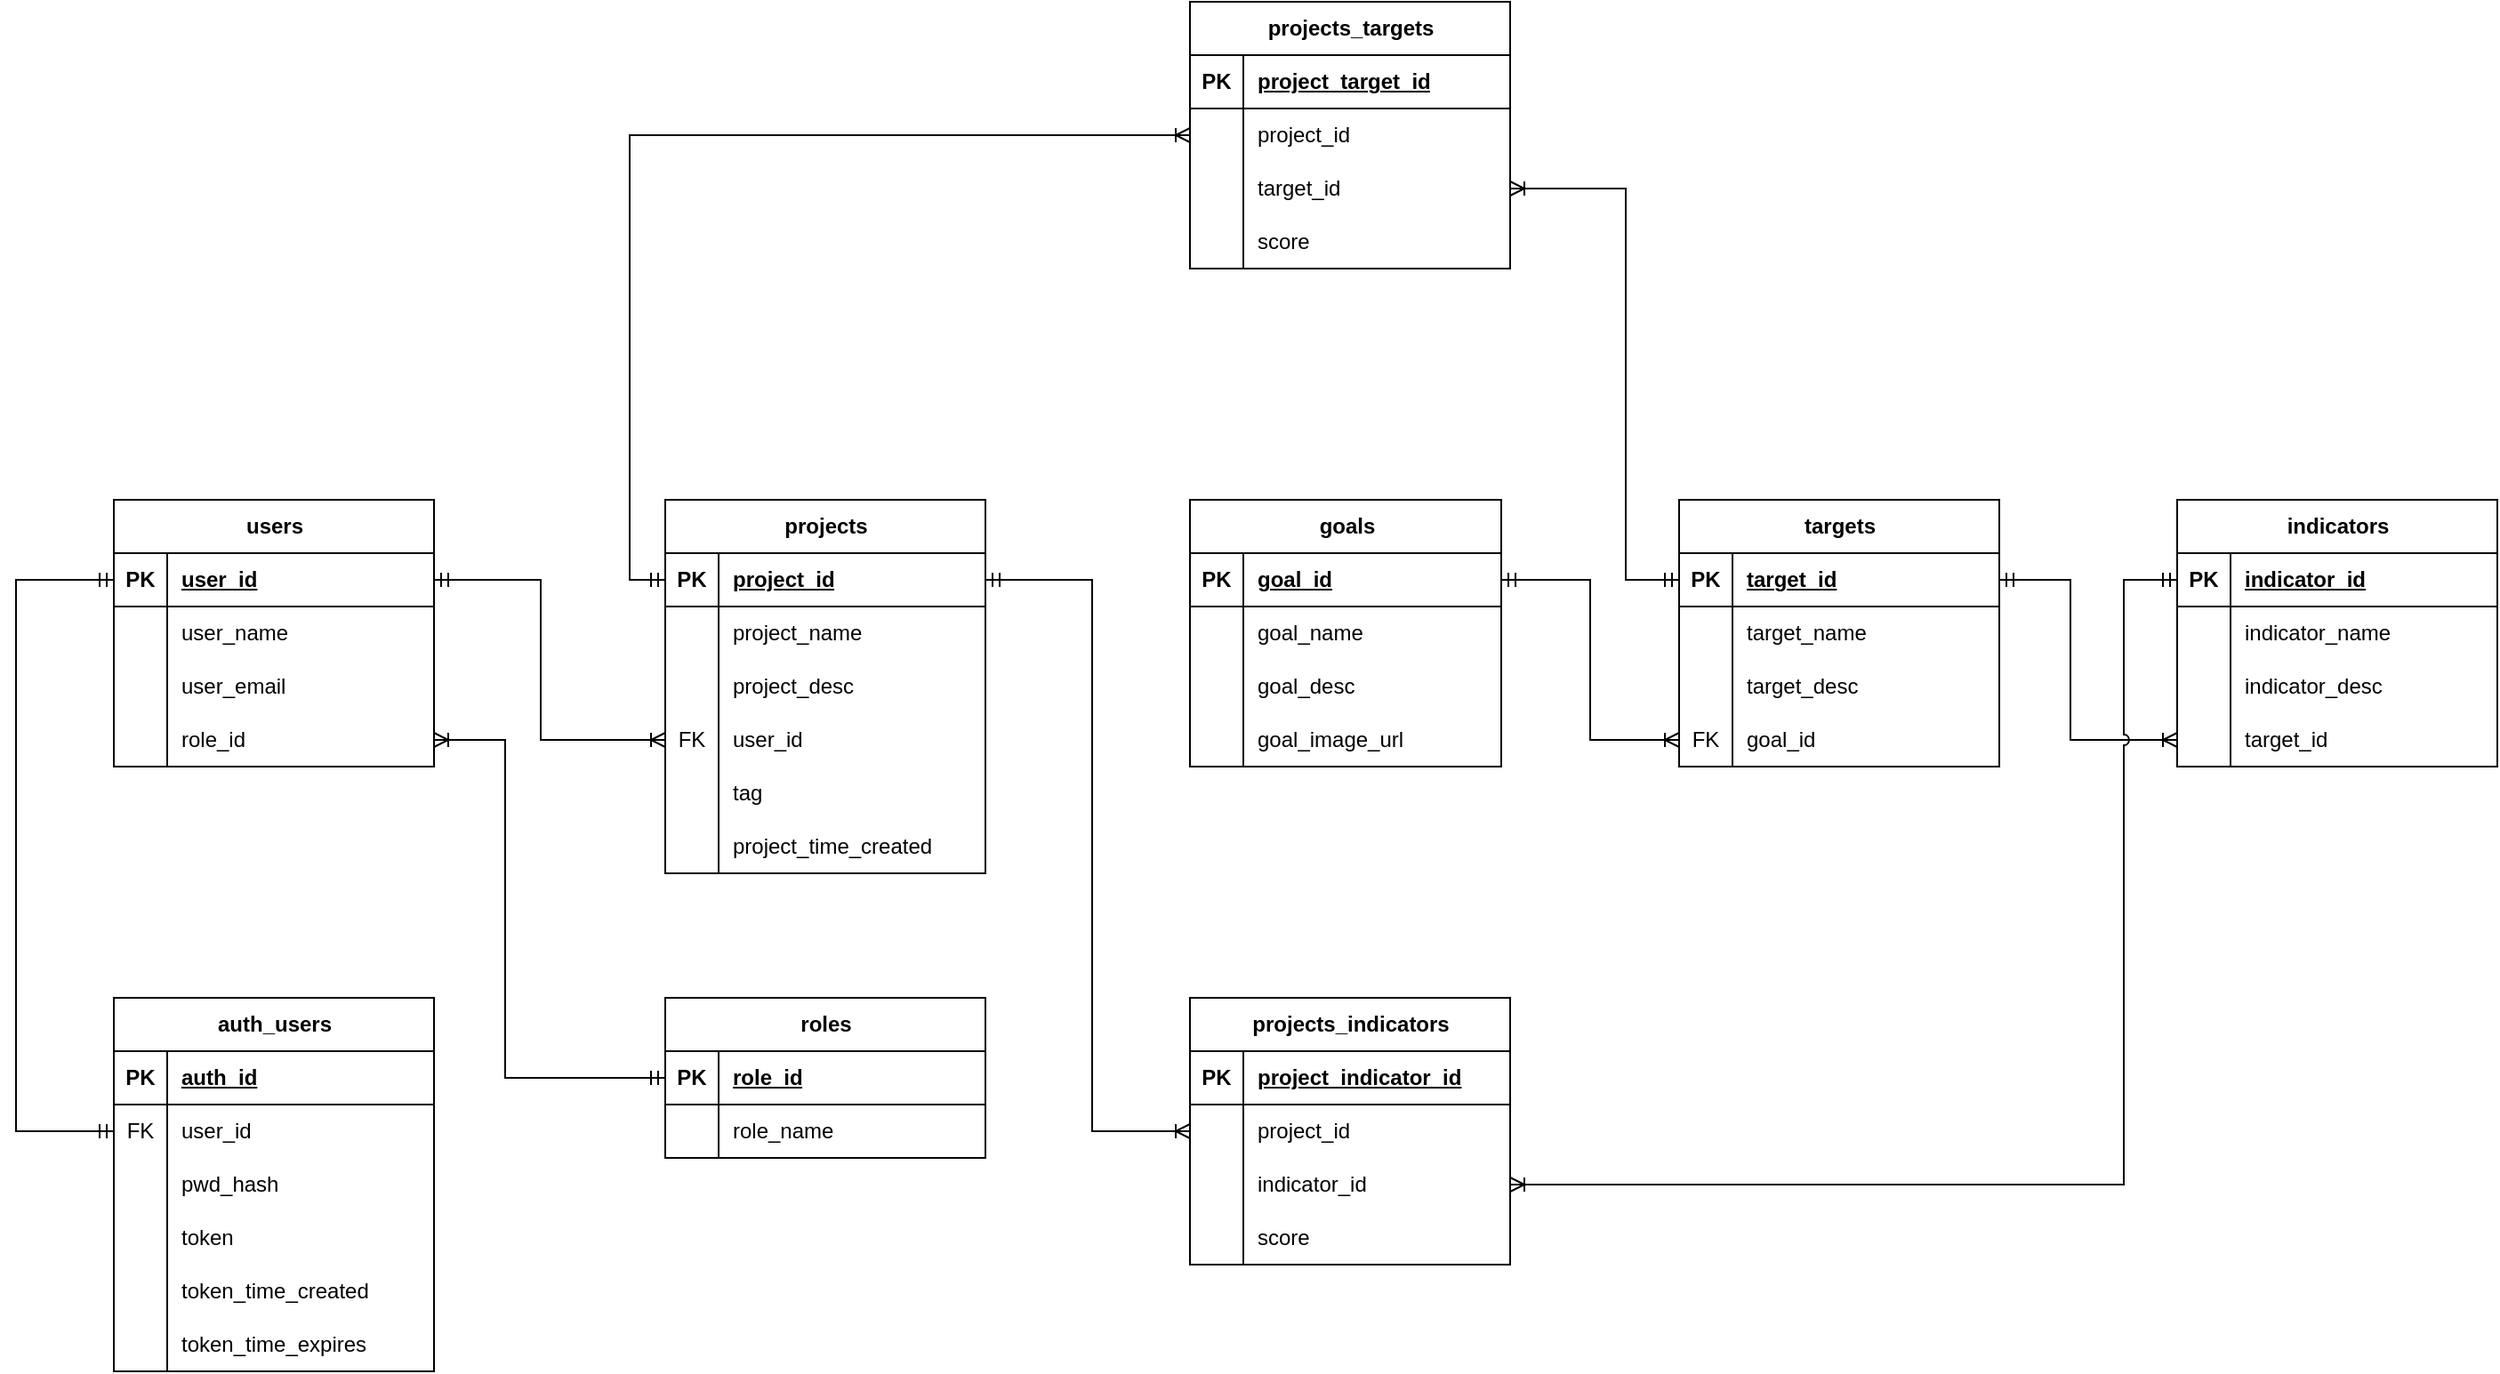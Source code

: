 <mxfile version="24.4.13" type="device">
  <diagram id="R2lEEEUBdFMjLlhIrx00" name="Page-1">
    <mxGraphModel dx="2537" dy="2140" grid="1" gridSize="10" guides="1" tooltips="1" connect="1" arrows="1" fold="1" page="1" pageScale="1" pageWidth="850" pageHeight="1100" math="0" shadow="0" extFonts="Permanent Marker^https://fonts.googleapis.com/css?family=Permanent+Marker">
      <root>
        <mxCell id="0" />
        <mxCell id="1" parent="0" />
        <mxCell id="BMyXPhLCyWPBCNun9Gee-19" value="projects" style="shape=table;startSize=30;container=1;collapsible=1;childLayout=tableLayout;fixedRows=1;rowLines=0;fontStyle=1;align=center;resizeLast=1;html=1;" parent="1" vertex="1">
          <mxGeometry x="40" y="-400" width="180" height="210" as="geometry" />
        </mxCell>
        <mxCell id="BMyXPhLCyWPBCNun9Gee-20" value="" style="shape=tableRow;horizontal=0;startSize=0;swimlaneHead=0;swimlaneBody=0;fillColor=none;collapsible=0;dropTarget=0;points=[[0,0.5],[1,0.5]];portConstraint=eastwest;top=0;left=0;right=0;bottom=1;" parent="BMyXPhLCyWPBCNun9Gee-19" vertex="1">
          <mxGeometry y="30" width="180" height="30" as="geometry" />
        </mxCell>
        <mxCell id="BMyXPhLCyWPBCNun9Gee-21" value="PK" style="shape=partialRectangle;connectable=0;fillColor=none;top=0;left=0;bottom=0;right=0;fontStyle=1;overflow=hidden;whiteSpace=wrap;html=1;" parent="BMyXPhLCyWPBCNun9Gee-20" vertex="1">
          <mxGeometry width="30" height="30" as="geometry">
            <mxRectangle width="30" height="30" as="alternateBounds" />
          </mxGeometry>
        </mxCell>
        <mxCell id="BMyXPhLCyWPBCNun9Gee-22" value="project_id" style="shape=partialRectangle;connectable=0;fillColor=none;top=0;left=0;bottom=0;right=0;align=left;spacingLeft=6;fontStyle=5;overflow=hidden;whiteSpace=wrap;html=1;" parent="BMyXPhLCyWPBCNun9Gee-20" vertex="1">
          <mxGeometry x="30" width="150" height="30" as="geometry">
            <mxRectangle width="150" height="30" as="alternateBounds" />
          </mxGeometry>
        </mxCell>
        <mxCell id="BMyXPhLCyWPBCNun9Gee-23" value="" style="shape=tableRow;horizontal=0;startSize=0;swimlaneHead=0;swimlaneBody=0;fillColor=none;collapsible=0;dropTarget=0;points=[[0,0.5],[1,0.5]];portConstraint=eastwest;top=0;left=0;right=0;bottom=0;" parent="BMyXPhLCyWPBCNun9Gee-19" vertex="1">
          <mxGeometry y="60" width="180" height="30" as="geometry" />
        </mxCell>
        <mxCell id="BMyXPhLCyWPBCNun9Gee-24" value="" style="shape=partialRectangle;connectable=0;fillColor=none;top=0;left=0;bottom=0;right=0;editable=1;overflow=hidden;whiteSpace=wrap;html=1;" parent="BMyXPhLCyWPBCNun9Gee-23" vertex="1">
          <mxGeometry width="30" height="30" as="geometry">
            <mxRectangle width="30" height="30" as="alternateBounds" />
          </mxGeometry>
        </mxCell>
        <mxCell id="BMyXPhLCyWPBCNun9Gee-25" value="project_name" style="shape=partialRectangle;connectable=0;fillColor=none;top=0;left=0;bottom=0;right=0;align=left;spacingLeft=6;overflow=hidden;whiteSpace=wrap;html=1;" parent="BMyXPhLCyWPBCNun9Gee-23" vertex="1">
          <mxGeometry x="30" width="150" height="30" as="geometry">
            <mxRectangle width="150" height="30" as="alternateBounds" />
          </mxGeometry>
        </mxCell>
        <mxCell id="BMyXPhLCyWPBCNun9Gee-26" value="" style="shape=tableRow;horizontal=0;startSize=0;swimlaneHead=0;swimlaneBody=0;fillColor=none;collapsible=0;dropTarget=0;points=[[0,0.5],[1,0.5]];portConstraint=eastwest;top=0;left=0;right=0;bottom=0;" parent="BMyXPhLCyWPBCNun9Gee-19" vertex="1">
          <mxGeometry y="90" width="180" height="30" as="geometry" />
        </mxCell>
        <mxCell id="BMyXPhLCyWPBCNun9Gee-27" value="" style="shape=partialRectangle;connectable=0;fillColor=none;top=0;left=0;bottom=0;right=0;editable=1;overflow=hidden;whiteSpace=wrap;html=1;" parent="BMyXPhLCyWPBCNun9Gee-26" vertex="1">
          <mxGeometry width="30" height="30" as="geometry">
            <mxRectangle width="30" height="30" as="alternateBounds" />
          </mxGeometry>
        </mxCell>
        <mxCell id="BMyXPhLCyWPBCNun9Gee-28" value="project_desc" style="shape=partialRectangle;connectable=0;fillColor=none;top=0;left=0;bottom=0;right=0;align=left;spacingLeft=6;overflow=hidden;whiteSpace=wrap;html=1;" parent="BMyXPhLCyWPBCNun9Gee-26" vertex="1">
          <mxGeometry x="30" width="150" height="30" as="geometry">
            <mxRectangle width="150" height="30" as="alternateBounds" />
          </mxGeometry>
        </mxCell>
        <mxCell id="BMyXPhLCyWPBCNun9Gee-29" value="" style="shape=tableRow;horizontal=0;startSize=0;swimlaneHead=0;swimlaneBody=0;fillColor=none;collapsible=0;dropTarget=0;points=[[0,0.5],[1,0.5]];portConstraint=eastwest;top=0;left=0;right=0;bottom=0;" parent="BMyXPhLCyWPBCNun9Gee-19" vertex="1">
          <mxGeometry y="120" width="180" height="30" as="geometry" />
        </mxCell>
        <mxCell id="BMyXPhLCyWPBCNun9Gee-30" value="FK" style="shape=partialRectangle;connectable=0;fillColor=none;top=0;left=0;bottom=0;right=0;editable=1;overflow=hidden;whiteSpace=wrap;html=1;" parent="BMyXPhLCyWPBCNun9Gee-29" vertex="1">
          <mxGeometry width="30" height="30" as="geometry">
            <mxRectangle width="30" height="30" as="alternateBounds" />
          </mxGeometry>
        </mxCell>
        <mxCell id="BMyXPhLCyWPBCNun9Gee-31" value="user_id" style="shape=partialRectangle;connectable=0;fillColor=none;top=0;left=0;bottom=0;right=0;align=left;spacingLeft=6;overflow=hidden;whiteSpace=wrap;html=1;" parent="BMyXPhLCyWPBCNun9Gee-29" vertex="1">
          <mxGeometry x="30" width="150" height="30" as="geometry">
            <mxRectangle width="150" height="30" as="alternateBounds" />
          </mxGeometry>
        </mxCell>
        <mxCell id="ejIKk-Dfm7V7tOug5w1i-42" value="" style="shape=tableRow;horizontal=0;startSize=0;swimlaneHead=0;swimlaneBody=0;fillColor=none;collapsible=0;dropTarget=0;points=[[0,0.5],[1,0.5]];portConstraint=eastwest;top=0;left=0;right=0;bottom=0;" parent="BMyXPhLCyWPBCNun9Gee-19" vertex="1">
          <mxGeometry y="150" width="180" height="30" as="geometry" />
        </mxCell>
        <mxCell id="ejIKk-Dfm7V7tOug5w1i-43" value="" style="shape=partialRectangle;connectable=0;fillColor=none;top=0;left=0;bottom=0;right=0;editable=1;overflow=hidden;whiteSpace=wrap;html=1;" parent="ejIKk-Dfm7V7tOug5w1i-42" vertex="1">
          <mxGeometry width="30" height="30" as="geometry">
            <mxRectangle width="30" height="30" as="alternateBounds" />
          </mxGeometry>
        </mxCell>
        <mxCell id="ejIKk-Dfm7V7tOug5w1i-44" value="tag" style="shape=partialRectangle;connectable=0;fillColor=none;top=0;left=0;bottom=0;right=0;align=left;spacingLeft=6;overflow=hidden;whiteSpace=wrap;html=1;" parent="ejIKk-Dfm7V7tOug5w1i-42" vertex="1">
          <mxGeometry x="30" width="150" height="30" as="geometry">
            <mxRectangle width="150" height="30" as="alternateBounds" />
          </mxGeometry>
        </mxCell>
        <mxCell id="ejIKk-Dfm7V7tOug5w1i-45" value="" style="shape=tableRow;horizontal=0;startSize=0;swimlaneHead=0;swimlaneBody=0;fillColor=none;collapsible=0;dropTarget=0;points=[[0,0.5],[1,0.5]];portConstraint=eastwest;top=0;left=0;right=0;bottom=0;" parent="BMyXPhLCyWPBCNun9Gee-19" vertex="1">
          <mxGeometry y="180" width="180" height="30" as="geometry" />
        </mxCell>
        <mxCell id="ejIKk-Dfm7V7tOug5w1i-46" value="" style="shape=partialRectangle;connectable=0;fillColor=none;top=0;left=0;bottom=0;right=0;editable=1;overflow=hidden;whiteSpace=wrap;html=1;" parent="ejIKk-Dfm7V7tOug5w1i-45" vertex="1">
          <mxGeometry width="30" height="30" as="geometry">
            <mxRectangle width="30" height="30" as="alternateBounds" />
          </mxGeometry>
        </mxCell>
        <mxCell id="ejIKk-Dfm7V7tOug5w1i-47" value="project_time_created" style="shape=partialRectangle;connectable=0;fillColor=none;top=0;left=0;bottom=0;right=0;align=left;spacingLeft=6;overflow=hidden;whiteSpace=wrap;html=1;" parent="ejIKk-Dfm7V7tOug5w1i-45" vertex="1">
          <mxGeometry x="30" width="150" height="30" as="geometry">
            <mxRectangle width="150" height="30" as="alternateBounds" />
          </mxGeometry>
        </mxCell>
        <mxCell id="BMyXPhLCyWPBCNun9Gee-48" value="goals" style="shape=table;startSize=30;container=1;collapsible=1;childLayout=tableLayout;fixedRows=1;rowLines=0;fontStyle=1;align=center;resizeLast=1;html=1;" parent="1" vertex="1">
          <mxGeometry x="335" y="-400" width="175" height="150" as="geometry" />
        </mxCell>
        <mxCell id="BMyXPhLCyWPBCNun9Gee-49" value="" style="shape=tableRow;horizontal=0;startSize=0;swimlaneHead=0;swimlaneBody=0;fillColor=none;collapsible=0;dropTarget=0;points=[[0,0.5],[1,0.5]];portConstraint=eastwest;top=0;left=0;right=0;bottom=1;" parent="BMyXPhLCyWPBCNun9Gee-48" vertex="1">
          <mxGeometry y="30" width="175" height="30" as="geometry" />
        </mxCell>
        <mxCell id="BMyXPhLCyWPBCNun9Gee-50" value="PK" style="shape=partialRectangle;connectable=0;fillColor=none;top=0;left=0;bottom=0;right=0;fontStyle=1;overflow=hidden;whiteSpace=wrap;html=1;" parent="BMyXPhLCyWPBCNun9Gee-49" vertex="1">
          <mxGeometry width="30" height="30" as="geometry">
            <mxRectangle width="30" height="30" as="alternateBounds" />
          </mxGeometry>
        </mxCell>
        <mxCell id="BMyXPhLCyWPBCNun9Gee-51" value="goal_id" style="shape=partialRectangle;connectable=0;fillColor=none;top=0;left=0;bottom=0;right=0;align=left;spacingLeft=6;fontStyle=5;overflow=hidden;whiteSpace=wrap;html=1;" parent="BMyXPhLCyWPBCNun9Gee-49" vertex="1">
          <mxGeometry x="30" width="145" height="30" as="geometry">
            <mxRectangle width="145" height="30" as="alternateBounds" />
          </mxGeometry>
        </mxCell>
        <mxCell id="BMyXPhLCyWPBCNun9Gee-52" value="" style="shape=tableRow;horizontal=0;startSize=0;swimlaneHead=0;swimlaneBody=0;fillColor=none;collapsible=0;dropTarget=0;points=[[0,0.5],[1,0.5]];portConstraint=eastwest;top=0;left=0;right=0;bottom=0;" parent="BMyXPhLCyWPBCNun9Gee-48" vertex="1">
          <mxGeometry y="60" width="175" height="30" as="geometry" />
        </mxCell>
        <mxCell id="BMyXPhLCyWPBCNun9Gee-53" value="" style="shape=partialRectangle;connectable=0;fillColor=none;top=0;left=0;bottom=0;right=0;editable=1;overflow=hidden;whiteSpace=wrap;html=1;" parent="BMyXPhLCyWPBCNun9Gee-52" vertex="1">
          <mxGeometry width="30" height="30" as="geometry">
            <mxRectangle width="30" height="30" as="alternateBounds" />
          </mxGeometry>
        </mxCell>
        <mxCell id="BMyXPhLCyWPBCNun9Gee-54" value="goal_name" style="shape=partialRectangle;connectable=0;fillColor=none;top=0;left=0;bottom=0;right=0;align=left;spacingLeft=6;overflow=hidden;whiteSpace=wrap;html=1;" parent="BMyXPhLCyWPBCNun9Gee-52" vertex="1">
          <mxGeometry x="30" width="145" height="30" as="geometry">
            <mxRectangle width="145" height="30" as="alternateBounds" />
          </mxGeometry>
        </mxCell>
        <mxCell id="ejIKk-Dfm7V7tOug5w1i-66" value="" style="shape=tableRow;horizontal=0;startSize=0;swimlaneHead=0;swimlaneBody=0;fillColor=none;collapsible=0;dropTarget=0;points=[[0,0.5],[1,0.5]];portConstraint=eastwest;top=0;left=0;right=0;bottom=0;" parent="BMyXPhLCyWPBCNun9Gee-48" vertex="1">
          <mxGeometry y="90" width="175" height="30" as="geometry" />
        </mxCell>
        <mxCell id="ejIKk-Dfm7V7tOug5w1i-67" value="" style="shape=partialRectangle;connectable=0;fillColor=none;top=0;left=0;bottom=0;right=0;editable=1;overflow=hidden;whiteSpace=wrap;html=1;" parent="ejIKk-Dfm7V7tOug5w1i-66" vertex="1">
          <mxGeometry width="30" height="30" as="geometry">
            <mxRectangle width="30" height="30" as="alternateBounds" />
          </mxGeometry>
        </mxCell>
        <mxCell id="ejIKk-Dfm7V7tOug5w1i-68" value="goal_desc" style="shape=partialRectangle;connectable=0;fillColor=none;top=0;left=0;bottom=0;right=0;align=left;spacingLeft=6;overflow=hidden;whiteSpace=wrap;html=1;" parent="ejIKk-Dfm7V7tOug5w1i-66" vertex="1">
          <mxGeometry x="30" width="145" height="30" as="geometry">
            <mxRectangle width="145" height="30" as="alternateBounds" />
          </mxGeometry>
        </mxCell>
        <mxCell id="OW35ZX6xRt_DRaNnoNox-1" value="" style="shape=tableRow;horizontal=0;startSize=0;swimlaneHead=0;swimlaneBody=0;fillColor=none;collapsible=0;dropTarget=0;points=[[0,0.5],[1,0.5]];portConstraint=eastwest;top=0;left=0;right=0;bottom=0;" parent="BMyXPhLCyWPBCNun9Gee-48" vertex="1">
          <mxGeometry y="120" width="175" height="30" as="geometry" />
        </mxCell>
        <mxCell id="OW35ZX6xRt_DRaNnoNox-2" value="" style="shape=partialRectangle;connectable=0;fillColor=none;top=0;left=0;bottom=0;right=0;editable=1;overflow=hidden;whiteSpace=wrap;html=1;" parent="OW35ZX6xRt_DRaNnoNox-1" vertex="1">
          <mxGeometry width="30" height="30" as="geometry">
            <mxRectangle width="30" height="30" as="alternateBounds" />
          </mxGeometry>
        </mxCell>
        <mxCell id="OW35ZX6xRt_DRaNnoNox-3" value="goal_image_url" style="shape=partialRectangle;connectable=0;fillColor=none;top=0;left=0;bottom=0;right=0;align=left;spacingLeft=6;overflow=hidden;whiteSpace=wrap;html=1;" parent="OW35ZX6xRt_DRaNnoNox-1" vertex="1">
          <mxGeometry x="30" width="145" height="30" as="geometry">
            <mxRectangle width="145" height="30" as="alternateBounds" />
          </mxGeometry>
        </mxCell>
        <mxCell id="BMyXPhLCyWPBCNun9Gee-67" value="projects_indicators" style="shape=table;startSize=30;container=1;collapsible=1;childLayout=tableLayout;fixedRows=1;rowLines=0;fontStyle=1;align=center;resizeLast=1;html=1;" parent="1" vertex="1">
          <mxGeometry x="335" y="-120" width="180" height="150" as="geometry" />
        </mxCell>
        <mxCell id="BMyXPhLCyWPBCNun9Gee-68" value="" style="shape=tableRow;horizontal=0;startSize=0;swimlaneHead=0;swimlaneBody=0;fillColor=none;collapsible=0;dropTarget=0;points=[[0,0.5],[1,0.5]];portConstraint=eastwest;top=0;left=0;right=0;bottom=1;" parent="BMyXPhLCyWPBCNun9Gee-67" vertex="1">
          <mxGeometry y="30" width="180" height="30" as="geometry" />
        </mxCell>
        <mxCell id="BMyXPhLCyWPBCNun9Gee-69" value="PK" style="shape=partialRectangle;connectable=0;fillColor=none;top=0;left=0;bottom=0;right=0;fontStyle=1;overflow=hidden;whiteSpace=wrap;html=1;" parent="BMyXPhLCyWPBCNun9Gee-68" vertex="1">
          <mxGeometry width="30" height="30" as="geometry">
            <mxRectangle width="30" height="30" as="alternateBounds" />
          </mxGeometry>
        </mxCell>
        <mxCell id="BMyXPhLCyWPBCNun9Gee-70" value="project_indicator_id" style="shape=partialRectangle;connectable=0;fillColor=none;top=0;left=0;bottom=0;right=0;align=left;spacingLeft=6;fontStyle=5;overflow=hidden;whiteSpace=wrap;html=1;" parent="BMyXPhLCyWPBCNun9Gee-68" vertex="1">
          <mxGeometry x="30" width="150" height="30" as="geometry">
            <mxRectangle width="150" height="30" as="alternateBounds" />
          </mxGeometry>
        </mxCell>
        <mxCell id="BMyXPhLCyWPBCNun9Gee-71" value="" style="shape=tableRow;horizontal=0;startSize=0;swimlaneHead=0;swimlaneBody=0;fillColor=none;collapsible=0;dropTarget=0;points=[[0,0.5],[1,0.5]];portConstraint=eastwest;top=0;left=0;right=0;bottom=0;" parent="BMyXPhLCyWPBCNun9Gee-67" vertex="1">
          <mxGeometry y="60" width="180" height="30" as="geometry" />
        </mxCell>
        <mxCell id="BMyXPhLCyWPBCNun9Gee-72" value="" style="shape=partialRectangle;connectable=0;fillColor=none;top=0;left=0;bottom=0;right=0;editable=1;overflow=hidden;whiteSpace=wrap;html=1;" parent="BMyXPhLCyWPBCNun9Gee-71" vertex="1">
          <mxGeometry width="30" height="30" as="geometry">
            <mxRectangle width="30" height="30" as="alternateBounds" />
          </mxGeometry>
        </mxCell>
        <mxCell id="BMyXPhLCyWPBCNun9Gee-73" value="project_id" style="shape=partialRectangle;connectable=0;fillColor=none;top=0;left=0;bottom=0;right=0;align=left;spacingLeft=6;overflow=hidden;whiteSpace=wrap;html=1;" parent="BMyXPhLCyWPBCNun9Gee-71" vertex="1">
          <mxGeometry x="30" width="150" height="30" as="geometry">
            <mxRectangle width="150" height="30" as="alternateBounds" />
          </mxGeometry>
        </mxCell>
        <mxCell id="BMyXPhLCyWPBCNun9Gee-74" value="" style="shape=tableRow;horizontal=0;startSize=0;swimlaneHead=0;swimlaneBody=0;fillColor=none;collapsible=0;dropTarget=0;points=[[0,0.5],[1,0.5]];portConstraint=eastwest;top=0;left=0;right=0;bottom=0;" parent="BMyXPhLCyWPBCNun9Gee-67" vertex="1">
          <mxGeometry y="90" width="180" height="30" as="geometry" />
        </mxCell>
        <mxCell id="BMyXPhLCyWPBCNun9Gee-75" value="" style="shape=partialRectangle;connectable=0;fillColor=none;top=0;left=0;bottom=0;right=0;editable=1;overflow=hidden;whiteSpace=wrap;html=1;" parent="BMyXPhLCyWPBCNun9Gee-74" vertex="1">
          <mxGeometry width="30" height="30" as="geometry">
            <mxRectangle width="30" height="30" as="alternateBounds" />
          </mxGeometry>
        </mxCell>
        <mxCell id="BMyXPhLCyWPBCNun9Gee-76" value="indicator_id" style="shape=partialRectangle;connectable=0;fillColor=none;top=0;left=0;bottom=0;right=0;align=left;spacingLeft=6;overflow=hidden;whiteSpace=wrap;html=1;" parent="BMyXPhLCyWPBCNun9Gee-74" vertex="1">
          <mxGeometry x="30" width="150" height="30" as="geometry">
            <mxRectangle width="150" height="30" as="alternateBounds" />
          </mxGeometry>
        </mxCell>
        <mxCell id="BMyXPhLCyWPBCNun9Gee-77" value="" style="shape=tableRow;horizontal=0;startSize=0;swimlaneHead=0;swimlaneBody=0;fillColor=none;collapsible=0;dropTarget=0;points=[[0,0.5],[1,0.5]];portConstraint=eastwest;top=0;left=0;right=0;bottom=0;" parent="BMyXPhLCyWPBCNun9Gee-67" vertex="1">
          <mxGeometry y="120" width="180" height="30" as="geometry" />
        </mxCell>
        <mxCell id="BMyXPhLCyWPBCNun9Gee-78" value="" style="shape=partialRectangle;connectable=0;fillColor=none;top=0;left=0;bottom=0;right=0;editable=1;overflow=hidden;whiteSpace=wrap;html=1;" parent="BMyXPhLCyWPBCNun9Gee-77" vertex="1">
          <mxGeometry width="30" height="30" as="geometry">
            <mxRectangle width="30" height="30" as="alternateBounds" />
          </mxGeometry>
        </mxCell>
        <mxCell id="BMyXPhLCyWPBCNun9Gee-79" value="score" style="shape=partialRectangle;connectable=0;fillColor=none;top=0;left=0;bottom=0;right=0;align=left;spacingLeft=6;overflow=hidden;whiteSpace=wrap;html=1;" parent="BMyXPhLCyWPBCNun9Gee-77" vertex="1">
          <mxGeometry x="30" width="150" height="30" as="geometry">
            <mxRectangle width="150" height="30" as="alternateBounds" />
          </mxGeometry>
        </mxCell>
        <mxCell id="BMyXPhLCyWPBCNun9Gee-86" value="indicators" style="shape=table;startSize=30;container=1;collapsible=1;childLayout=tableLayout;fixedRows=1;rowLines=0;fontStyle=1;align=center;resizeLast=1;html=1;" parent="1" vertex="1">
          <mxGeometry x="890" y="-400" width="180" height="150" as="geometry" />
        </mxCell>
        <mxCell id="BMyXPhLCyWPBCNun9Gee-87" value="" style="shape=tableRow;horizontal=0;startSize=0;swimlaneHead=0;swimlaneBody=0;fillColor=none;collapsible=0;dropTarget=0;points=[[0,0.5],[1,0.5]];portConstraint=eastwest;top=0;left=0;right=0;bottom=1;" parent="BMyXPhLCyWPBCNun9Gee-86" vertex="1">
          <mxGeometry y="30" width="180" height="30" as="geometry" />
        </mxCell>
        <mxCell id="BMyXPhLCyWPBCNun9Gee-88" value="PK" style="shape=partialRectangle;connectable=0;fillColor=none;top=0;left=0;bottom=0;right=0;fontStyle=1;overflow=hidden;whiteSpace=wrap;html=1;" parent="BMyXPhLCyWPBCNun9Gee-87" vertex="1">
          <mxGeometry width="30" height="30" as="geometry">
            <mxRectangle width="30" height="30" as="alternateBounds" />
          </mxGeometry>
        </mxCell>
        <mxCell id="BMyXPhLCyWPBCNun9Gee-89" value="indicator_id" style="shape=partialRectangle;connectable=0;fillColor=none;top=0;left=0;bottom=0;right=0;align=left;spacingLeft=6;fontStyle=5;overflow=hidden;whiteSpace=wrap;html=1;" parent="BMyXPhLCyWPBCNun9Gee-87" vertex="1">
          <mxGeometry x="30" width="150" height="30" as="geometry">
            <mxRectangle width="150" height="30" as="alternateBounds" />
          </mxGeometry>
        </mxCell>
        <mxCell id="BMyXPhLCyWPBCNun9Gee-90" value="" style="shape=tableRow;horizontal=0;startSize=0;swimlaneHead=0;swimlaneBody=0;fillColor=none;collapsible=0;dropTarget=0;points=[[0,0.5],[1,0.5]];portConstraint=eastwest;top=0;left=0;right=0;bottom=0;" parent="BMyXPhLCyWPBCNun9Gee-86" vertex="1">
          <mxGeometry y="60" width="180" height="30" as="geometry" />
        </mxCell>
        <mxCell id="BMyXPhLCyWPBCNun9Gee-91" value="" style="shape=partialRectangle;connectable=0;fillColor=none;top=0;left=0;bottom=0;right=0;editable=1;overflow=hidden;whiteSpace=wrap;html=1;" parent="BMyXPhLCyWPBCNun9Gee-90" vertex="1">
          <mxGeometry width="30" height="30" as="geometry">
            <mxRectangle width="30" height="30" as="alternateBounds" />
          </mxGeometry>
        </mxCell>
        <mxCell id="BMyXPhLCyWPBCNun9Gee-92" value="indicator_name" style="shape=partialRectangle;connectable=0;fillColor=none;top=0;left=0;bottom=0;right=0;align=left;spacingLeft=6;overflow=hidden;whiteSpace=wrap;html=1;" parent="BMyXPhLCyWPBCNun9Gee-90" vertex="1">
          <mxGeometry x="30" width="150" height="30" as="geometry">
            <mxRectangle width="150" height="30" as="alternateBounds" />
          </mxGeometry>
        </mxCell>
        <mxCell id="BMyXPhLCyWPBCNun9Gee-93" value="" style="shape=tableRow;horizontal=0;startSize=0;swimlaneHead=0;swimlaneBody=0;fillColor=none;collapsible=0;dropTarget=0;points=[[0,0.5],[1,0.5]];portConstraint=eastwest;top=0;left=0;right=0;bottom=0;" parent="BMyXPhLCyWPBCNun9Gee-86" vertex="1">
          <mxGeometry y="90" width="180" height="30" as="geometry" />
        </mxCell>
        <mxCell id="BMyXPhLCyWPBCNun9Gee-94" value="" style="shape=partialRectangle;connectable=0;fillColor=none;top=0;left=0;bottom=0;right=0;editable=1;overflow=hidden;whiteSpace=wrap;html=1;" parent="BMyXPhLCyWPBCNun9Gee-93" vertex="1">
          <mxGeometry width="30" height="30" as="geometry">
            <mxRectangle width="30" height="30" as="alternateBounds" />
          </mxGeometry>
        </mxCell>
        <mxCell id="BMyXPhLCyWPBCNun9Gee-95" value="indicator_desc" style="shape=partialRectangle;connectable=0;fillColor=none;top=0;left=0;bottom=0;right=0;align=left;spacingLeft=6;overflow=hidden;whiteSpace=wrap;html=1;" parent="BMyXPhLCyWPBCNun9Gee-93" vertex="1">
          <mxGeometry x="30" width="150" height="30" as="geometry">
            <mxRectangle width="150" height="30" as="alternateBounds" />
          </mxGeometry>
        </mxCell>
        <mxCell id="ejIKk-Dfm7V7tOug5w1i-73" value="" style="shape=tableRow;horizontal=0;startSize=0;swimlaneHead=0;swimlaneBody=0;fillColor=none;collapsible=0;dropTarget=0;points=[[0,0.5],[1,0.5]];portConstraint=eastwest;top=0;left=0;right=0;bottom=0;" parent="BMyXPhLCyWPBCNun9Gee-86" vertex="1">
          <mxGeometry y="120" width="180" height="30" as="geometry" />
        </mxCell>
        <mxCell id="ejIKk-Dfm7V7tOug5w1i-74" value="" style="shape=partialRectangle;connectable=0;fillColor=none;top=0;left=0;bottom=0;right=0;editable=1;overflow=hidden;whiteSpace=wrap;html=1;" parent="ejIKk-Dfm7V7tOug5w1i-73" vertex="1">
          <mxGeometry width="30" height="30" as="geometry">
            <mxRectangle width="30" height="30" as="alternateBounds" />
          </mxGeometry>
        </mxCell>
        <mxCell id="ejIKk-Dfm7V7tOug5w1i-75" value="target_id" style="shape=partialRectangle;connectable=0;fillColor=none;top=0;left=0;bottom=0;right=0;align=left;spacingLeft=6;overflow=hidden;whiteSpace=wrap;html=1;" parent="ejIKk-Dfm7V7tOug5w1i-73" vertex="1">
          <mxGeometry x="30" width="150" height="30" as="geometry">
            <mxRectangle width="150" height="30" as="alternateBounds" />
          </mxGeometry>
        </mxCell>
        <mxCell id="BMyXPhLCyWPBCNun9Gee-124" style="edgeStyle=elbowEdgeStyle;rounded=0;orthogonalLoop=1;jettySize=auto;html=1;entryX=0;entryY=0.5;entryDx=0;entryDy=0;endArrow=ERoneToMany;endFill=0;startArrow=ERmandOne;startFill=0;exitX=1;exitY=0.5;exitDx=0;exitDy=0;" parent="1" source="BMyXPhLCyWPBCNun9Gee-20" target="BMyXPhLCyWPBCNun9Gee-71" edge="1">
          <mxGeometry relative="1" as="geometry">
            <mxPoint x="300" y="-330" as="targetPoint" />
            <mxPoint x="300" y="-234" as="sourcePoint" />
            <Array as="points">
              <mxPoint x="280" y="-325" />
              <mxPoint x="260" y="-270" />
            </Array>
          </mxGeometry>
        </mxCell>
        <mxCell id="ejIKk-Dfm7V7tOug5w1i-14" value="users" style="shape=table;startSize=30;container=1;collapsible=1;childLayout=tableLayout;fixedRows=1;rowLines=0;fontStyle=1;align=center;resizeLast=1;html=1;" parent="1" vertex="1">
          <mxGeometry x="-270" y="-400" width="180" height="150" as="geometry" />
        </mxCell>
        <mxCell id="ejIKk-Dfm7V7tOug5w1i-15" value="" style="shape=tableRow;horizontal=0;startSize=0;swimlaneHead=0;swimlaneBody=0;fillColor=none;collapsible=0;dropTarget=0;points=[[0,0.5],[1,0.5]];portConstraint=eastwest;top=0;left=0;right=0;bottom=1;" parent="ejIKk-Dfm7V7tOug5w1i-14" vertex="1">
          <mxGeometry y="30" width="180" height="30" as="geometry" />
        </mxCell>
        <mxCell id="ejIKk-Dfm7V7tOug5w1i-16" value="PK" style="shape=partialRectangle;connectable=0;fillColor=none;top=0;left=0;bottom=0;right=0;fontStyle=1;overflow=hidden;whiteSpace=wrap;html=1;" parent="ejIKk-Dfm7V7tOug5w1i-15" vertex="1">
          <mxGeometry width="30" height="30" as="geometry">
            <mxRectangle width="30" height="30" as="alternateBounds" />
          </mxGeometry>
        </mxCell>
        <mxCell id="ejIKk-Dfm7V7tOug5w1i-17" value="user_id" style="shape=partialRectangle;connectable=0;fillColor=none;top=0;left=0;bottom=0;right=0;align=left;spacingLeft=6;fontStyle=5;overflow=hidden;whiteSpace=wrap;html=1;" parent="ejIKk-Dfm7V7tOug5w1i-15" vertex="1">
          <mxGeometry x="30" width="150" height="30" as="geometry">
            <mxRectangle width="150" height="30" as="alternateBounds" />
          </mxGeometry>
        </mxCell>
        <mxCell id="ejIKk-Dfm7V7tOug5w1i-18" value="" style="shape=tableRow;horizontal=0;startSize=0;swimlaneHead=0;swimlaneBody=0;fillColor=none;collapsible=0;dropTarget=0;points=[[0,0.5],[1,0.5]];portConstraint=eastwest;top=0;left=0;right=0;bottom=0;" parent="ejIKk-Dfm7V7tOug5w1i-14" vertex="1">
          <mxGeometry y="60" width="180" height="30" as="geometry" />
        </mxCell>
        <mxCell id="ejIKk-Dfm7V7tOug5w1i-19" value="" style="shape=partialRectangle;connectable=0;fillColor=none;top=0;left=0;bottom=0;right=0;editable=1;overflow=hidden;whiteSpace=wrap;html=1;" parent="ejIKk-Dfm7V7tOug5w1i-18" vertex="1">
          <mxGeometry width="30" height="30" as="geometry">
            <mxRectangle width="30" height="30" as="alternateBounds" />
          </mxGeometry>
        </mxCell>
        <mxCell id="ejIKk-Dfm7V7tOug5w1i-20" value="user_name" style="shape=partialRectangle;connectable=0;fillColor=none;top=0;left=0;bottom=0;right=0;align=left;spacingLeft=6;overflow=hidden;whiteSpace=wrap;html=1;" parent="ejIKk-Dfm7V7tOug5w1i-18" vertex="1">
          <mxGeometry x="30" width="150" height="30" as="geometry">
            <mxRectangle width="150" height="30" as="alternateBounds" />
          </mxGeometry>
        </mxCell>
        <mxCell id="ejIKk-Dfm7V7tOug5w1i-21" value="" style="shape=tableRow;horizontal=0;startSize=0;swimlaneHead=0;swimlaneBody=0;fillColor=none;collapsible=0;dropTarget=0;points=[[0,0.5],[1,0.5]];portConstraint=eastwest;top=0;left=0;right=0;bottom=0;" parent="ejIKk-Dfm7V7tOug5w1i-14" vertex="1">
          <mxGeometry y="90" width="180" height="30" as="geometry" />
        </mxCell>
        <mxCell id="ejIKk-Dfm7V7tOug5w1i-22" value="" style="shape=partialRectangle;connectable=0;fillColor=none;top=0;left=0;bottom=0;right=0;editable=1;overflow=hidden;whiteSpace=wrap;html=1;" parent="ejIKk-Dfm7V7tOug5w1i-21" vertex="1">
          <mxGeometry width="30" height="30" as="geometry">
            <mxRectangle width="30" height="30" as="alternateBounds" />
          </mxGeometry>
        </mxCell>
        <mxCell id="ejIKk-Dfm7V7tOug5w1i-23" value="user_email" style="shape=partialRectangle;connectable=0;fillColor=none;top=0;left=0;bottom=0;right=0;align=left;spacingLeft=6;overflow=hidden;whiteSpace=wrap;html=1;" parent="ejIKk-Dfm7V7tOug5w1i-21" vertex="1">
          <mxGeometry x="30" width="150" height="30" as="geometry">
            <mxRectangle width="150" height="30" as="alternateBounds" />
          </mxGeometry>
        </mxCell>
        <mxCell id="ejIKk-Dfm7V7tOug5w1i-24" value="" style="shape=tableRow;horizontal=0;startSize=0;swimlaneHead=0;swimlaneBody=0;fillColor=none;collapsible=0;dropTarget=0;points=[[0,0.5],[1,0.5]];portConstraint=eastwest;top=0;left=0;right=0;bottom=0;" parent="ejIKk-Dfm7V7tOug5w1i-14" vertex="1">
          <mxGeometry y="120" width="180" height="30" as="geometry" />
        </mxCell>
        <mxCell id="ejIKk-Dfm7V7tOug5w1i-25" value="" style="shape=partialRectangle;connectable=0;fillColor=none;top=0;left=0;bottom=0;right=0;editable=1;overflow=hidden;whiteSpace=wrap;html=1;" parent="ejIKk-Dfm7V7tOug5w1i-24" vertex="1">
          <mxGeometry width="30" height="30" as="geometry">
            <mxRectangle width="30" height="30" as="alternateBounds" />
          </mxGeometry>
        </mxCell>
        <mxCell id="ejIKk-Dfm7V7tOug5w1i-26" value="role_id" style="shape=partialRectangle;connectable=0;fillColor=none;top=0;left=0;bottom=0;right=0;align=left;spacingLeft=6;overflow=hidden;whiteSpace=wrap;html=1;" parent="ejIKk-Dfm7V7tOug5w1i-24" vertex="1">
          <mxGeometry x="30" width="150" height="30" as="geometry">
            <mxRectangle width="150" height="30" as="alternateBounds" />
          </mxGeometry>
        </mxCell>
        <mxCell id="ejIKk-Dfm7V7tOug5w1i-27" value="auth_users" style="shape=table;startSize=30;container=1;collapsible=1;childLayout=tableLayout;fixedRows=1;rowLines=0;fontStyle=1;align=center;resizeLast=1;html=1;" parent="1" vertex="1">
          <mxGeometry x="-270" y="-120" width="180" height="210" as="geometry" />
        </mxCell>
        <mxCell id="ejIKk-Dfm7V7tOug5w1i-28" value="" style="shape=tableRow;horizontal=0;startSize=0;swimlaneHead=0;swimlaneBody=0;fillColor=none;collapsible=0;dropTarget=0;points=[[0,0.5],[1,0.5]];portConstraint=eastwest;top=0;left=0;right=0;bottom=1;" parent="ejIKk-Dfm7V7tOug5w1i-27" vertex="1">
          <mxGeometry y="30" width="180" height="30" as="geometry" />
        </mxCell>
        <mxCell id="ejIKk-Dfm7V7tOug5w1i-29" value="PK" style="shape=partialRectangle;connectable=0;fillColor=none;top=0;left=0;bottom=0;right=0;fontStyle=1;overflow=hidden;whiteSpace=wrap;html=1;" parent="ejIKk-Dfm7V7tOug5w1i-28" vertex="1">
          <mxGeometry width="30" height="30" as="geometry">
            <mxRectangle width="30" height="30" as="alternateBounds" />
          </mxGeometry>
        </mxCell>
        <mxCell id="ejIKk-Dfm7V7tOug5w1i-30" value="auth_id" style="shape=partialRectangle;connectable=0;fillColor=none;top=0;left=0;bottom=0;right=0;align=left;spacingLeft=6;fontStyle=5;overflow=hidden;whiteSpace=wrap;html=1;" parent="ejIKk-Dfm7V7tOug5w1i-28" vertex="1">
          <mxGeometry x="30" width="150" height="30" as="geometry">
            <mxRectangle width="150" height="30" as="alternateBounds" />
          </mxGeometry>
        </mxCell>
        <mxCell id="ejIKk-Dfm7V7tOug5w1i-31" value="" style="shape=tableRow;horizontal=0;startSize=0;swimlaneHead=0;swimlaneBody=0;fillColor=none;collapsible=0;dropTarget=0;points=[[0,0.5],[1,0.5]];portConstraint=eastwest;top=0;left=0;right=0;bottom=0;" parent="ejIKk-Dfm7V7tOug5w1i-27" vertex="1">
          <mxGeometry y="60" width="180" height="30" as="geometry" />
        </mxCell>
        <mxCell id="ejIKk-Dfm7V7tOug5w1i-32" value="FK" style="shape=partialRectangle;connectable=0;fillColor=none;top=0;left=0;bottom=0;right=0;editable=1;overflow=hidden;whiteSpace=wrap;html=1;" parent="ejIKk-Dfm7V7tOug5w1i-31" vertex="1">
          <mxGeometry width="30" height="30" as="geometry">
            <mxRectangle width="30" height="30" as="alternateBounds" />
          </mxGeometry>
        </mxCell>
        <mxCell id="ejIKk-Dfm7V7tOug5w1i-33" value="user_id" style="shape=partialRectangle;connectable=0;fillColor=none;top=0;left=0;bottom=0;right=0;align=left;spacingLeft=6;overflow=hidden;whiteSpace=wrap;html=1;" parent="ejIKk-Dfm7V7tOug5w1i-31" vertex="1">
          <mxGeometry x="30" width="150" height="30" as="geometry">
            <mxRectangle width="150" height="30" as="alternateBounds" />
          </mxGeometry>
        </mxCell>
        <mxCell id="ejIKk-Dfm7V7tOug5w1i-34" value="" style="shape=tableRow;horizontal=0;startSize=0;swimlaneHead=0;swimlaneBody=0;fillColor=none;collapsible=0;dropTarget=0;points=[[0,0.5],[1,0.5]];portConstraint=eastwest;top=0;left=0;right=0;bottom=0;" parent="ejIKk-Dfm7V7tOug5w1i-27" vertex="1">
          <mxGeometry y="90" width="180" height="30" as="geometry" />
        </mxCell>
        <mxCell id="ejIKk-Dfm7V7tOug5w1i-35" value="" style="shape=partialRectangle;connectable=0;fillColor=none;top=0;left=0;bottom=0;right=0;editable=1;overflow=hidden;whiteSpace=wrap;html=1;" parent="ejIKk-Dfm7V7tOug5w1i-34" vertex="1">
          <mxGeometry width="30" height="30" as="geometry">
            <mxRectangle width="30" height="30" as="alternateBounds" />
          </mxGeometry>
        </mxCell>
        <mxCell id="ejIKk-Dfm7V7tOug5w1i-36" value="pwd_hash" style="shape=partialRectangle;connectable=0;fillColor=none;top=0;left=0;bottom=0;right=0;align=left;spacingLeft=6;overflow=hidden;whiteSpace=wrap;html=1;" parent="ejIKk-Dfm7V7tOug5w1i-34" vertex="1">
          <mxGeometry x="30" width="150" height="30" as="geometry">
            <mxRectangle width="150" height="30" as="alternateBounds" />
          </mxGeometry>
        </mxCell>
        <mxCell id="ejIKk-Dfm7V7tOug5w1i-37" value="" style="shape=tableRow;horizontal=0;startSize=0;swimlaneHead=0;swimlaneBody=0;fillColor=none;collapsible=0;dropTarget=0;points=[[0,0.5],[1,0.5]];portConstraint=eastwest;top=0;left=0;right=0;bottom=0;" parent="ejIKk-Dfm7V7tOug5w1i-27" vertex="1">
          <mxGeometry y="120" width="180" height="30" as="geometry" />
        </mxCell>
        <mxCell id="ejIKk-Dfm7V7tOug5w1i-38" value="" style="shape=partialRectangle;connectable=0;fillColor=none;top=0;left=0;bottom=0;right=0;editable=1;overflow=hidden;whiteSpace=wrap;html=1;" parent="ejIKk-Dfm7V7tOug5w1i-37" vertex="1">
          <mxGeometry width="30" height="30" as="geometry">
            <mxRectangle width="30" height="30" as="alternateBounds" />
          </mxGeometry>
        </mxCell>
        <mxCell id="ejIKk-Dfm7V7tOug5w1i-39" value="token" style="shape=partialRectangle;connectable=0;fillColor=none;top=0;left=0;bottom=0;right=0;align=left;spacingLeft=6;overflow=hidden;whiteSpace=wrap;html=1;" parent="ejIKk-Dfm7V7tOug5w1i-37" vertex="1">
          <mxGeometry x="30" width="150" height="30" as="geometry">
            <mxRectangle width="150" height="30" as="alternateBounds" />
          </mxGeometry>
        </mxCell>
        <mxCell id="HlS2bBgGrX0nY2DrkSbH-10" value="" style="shape=tableRow;horizontal=0;startSize=0;swimlaneHead=0;swimlaneBody=0;fillColor=none;collapsible=0;dropTarget=0;points=[[0,0.5],[1,0.5]];portConstraint=eastwest;top=0;left=0;right=0;bottom=0;" parent="ejIKk-Dfm7V7tOug5w1i-27" vertex="1">
          <mxGeometry y="150" width="180" height="30" as="geometry" />
        </mxCell>
        <mxCell id="HlS2bBgGrX0nY2DrkSbH-11" value="" style="shape=partialRectangle;connectable=0;fillColor=none;top=0;left=0;bottom=0;right=0;editable=1;overflow=hidden;whiteSpace=wrap;html=1;" parent="HlS2bBgGrX0nY2DrkSbH-10" vertex="1">
          <mxGeometry width="30" height="30" as="geometry">
            <mxRectangle width="30" height="30" as="alternateBounds" />
          </mxGeometry>
        </mxCell>
        <mxCell id="HlS2bBgGrX0nY2DrkSbH-12" value="token_time_created" style="shape=partialRectangle;connectable=0;fillColor=none;top=0;left=0;bottom=0;right=0;align=left;spacingLeft=6;overflow=hidden;whiteSpace=wrap;html=1;" parent="HlS2bBgGrX0nY2DrkSbH-10" vertex="1">
          <mxGeometry x="30" width="150" height="30" as="geometry">
            <mxRectangle width="150" height="30" as="alternateBounds" />
          </mxGeometry>
        </mxCell>
        <mxCell id="HlS2bBgGrX0nY2DrkSbH-7" value="" style="shape=tableRow;horizontal=0;startSize=0;swimlaneHead=0;swimlaneBody=0;fillColor=none;collapsible=0;dropTarget=0;points=[[0,0.5],[1,0.5]];portConstraint=eastwest;top=0;left=0;right=0;bottom=0;" parent="ejIKk-Dfm7V7tOug5w1i-27" vertex="1">
          <mxGeometry y="180" width="180" height="30" as="geometry" />
        </mxCell>
        <mxCell id="HlS2bBgGrX0nY2DrkSbH-8" value="" style="shape=partialRectangle;connectable=0;fillColor=none;top=0;left=0;bottom=0;right=0;editable=1;overflow=hidden;whiteSpace=wrap;html=1;" parent="HlS2bBgGrX0nY2DrkSbH-7" vertex="1">
          <mxGeometry width="30" height="30" as="geometry">
            <mxRectangle width="30" height="30" as="alternateBounds" />
          </mxGeometry>
        </mxCell>
        <mxCell id="HlS2bBgGrX0nY2DrkSbH-9" value="token_time_expires" style="shape=partialRectangle;connectable=0;fillColor=none;top=0;left=0;bottom=0;right=0;align=left;spacingLeft=6;overflow=hidden;whiteSpace=wrap;html=1;" parent="HlS2bBgGrX0nY2DrkSbH-7" vertex="1">
          <mxGeometry x="30" width="150" height="30" as="geometry">
            <mxRectangle width="150" height="30" as="alternateBounds" />
          </mxGeometry>
        </mxCell>
        <mxCell id="ejIKk-Dfm7V7tOug5w1i-40" style="edgeStyle=elbowEdgeStyle;rounded=0;orthogonalLoop=1;jettySize=auto;html=1;entryX=0;entryY=0.5;entryDx=0;entryDy=0;endArrow=ERmandOne;endFill=0;startArrow=ERmandOne;startFill=0;exitX=0;exitY=0.5;exitDx=0;exitDy=0;" parent="1" source="ejIKk-Dfm7V7tOug5w1i-31" target="ejIKk-Dfm7V7tOug5w1i-15" edge="1">
          <mxGeometry relative="1" as="geometry">
            <mxPoint x="-270" y="-350" as="targetPoint" />
            <mxPoint x="-385" y="-380" as="sourcePoint" />
            <Array as="points">
              <mxPoint x="-325" y="-350" />
              <mxPoint x="-345" y="-295" />
            </Array>
          </mxGeometry>
        </mxCell>
        <mxCell id="ejIKk-Dfm7V7tOug5w1i-48" style="edgeStyle=elbowEdgeStyle;rounded=0;orthogonalLoop=1;jettySize=auto;html=1;entryX=1;entryY=0.5;entryDx=0;entryDy=0;endArrow=ERmandOne;endFill=0;startArrow=ERoneToMany;startFill=0;exitX=0;exitY=0.5;exitDx=0;exitDy=0;" parent="1" source="BMyXPhLCyWPBCNun9Gee-29" target="ejIKk-Dfm7V7tOug5w1i-15" edge="1">
          <mxGeometry relative="1" as="geometry">
            <mxPoint x="-15" y="-350" as="targetPoint" />
            <mxPoint x="-15" y="-45" as="sourcePoint" />
            <Array as="points">
              <mxPoint x="-30" y="-310" />
              <mxPoint x="-90" y="-295" />
            </Array>
          </mxGeometry>
        </mxCell>
        <mxCell id="ejIKk-Dfm7V7tOug5w1i-53" value="targets" style="shape=table;startSize=30;container=1;collapsible=1;childLayout=tableLayout;fixedRows=1;rowLines=0;fontStyle=1;align=center;resizeLast=1;html=1;" parent="1" vertex="1">
          <mxGeometry x="610" y="-400" width="180" height="150" as="geometry" />
        </mxCell>
        <mxCell id="ejIKk-Dfm7V7tOug5w1i-54" value="" style="shape=tableRow;horizontal=0;startSize=0;swimlaneHead=0;swimlaneBody=0;fillColor=none;collapsible=0;dropTarget=0;points=[[0,0.5],[1,0.5]];portConstraint=eastwest;top=0;left=0;right=0;bottom=1;" parent="ejIKk-Dfm7V7tOug5w1i-53" vertex="1">
          <mxGeometry y="30" width="180" height="30" as="geometry" />
        </mxCell>
        <mxCell id="ejIKk-Dfm7V7tOug5w1i-55" value="PK" style="shape=partialRectangle;connectable=0;fillColor=none;top=0;left=0;bottom=0;right=0;fontStyle=1;overflow=hidden;whiteSpace=wrap;html=1;" parent="ejIKk-Dfm7V7tOug5w1i-54" vertex="1">
          <mxGeometry width="30" height="30" as="geometry">
            <mxRectangle width="30" height="30" as="alternateBounds" />
          </mxGeometry>
        </mxCell>
        <mxCell id="ejIKk-Dfm7V7tOug5w1i-56" value="target_id" style="shape=partialRectangle;connectable=0;fillColor=none;top=0;left=0;bottom=0;right=0;align=left;spacingLeft=6;fontStyle=5;overflow=hidden;whiteSpace=wrap;html=1;" parent="ejIKk-Dfm7V7tOug5w1i-54" vertex="1">
          <mxGeometry x="30" width="150" height="30" as="geometry">
            <mxRectangle width="150" height="30" as="alternateBounds" />
          </mxGeometry>
        </mxCell>
        <mxCell id="ejIKk-Dfm7V7tOug5w1i-57" value="" style="shape=tableRow;horizontal=0;startSize=0;swimlaneHead=0;swimlaneBody=0;fillColor=none;collapsible=0;dropTarget=0;points=[[0,0.5],[1,0.5]];portConstraint=eastwest;top=0;left=0;right=0;bottom=0;" parent="ejIKk-Dfm7V7tOug5w1i-53" vertex="1">
          <mxGeometry y="60" width="180" height="30" as="geometry" />
        </mxCell>
        <mxCell id="ejIKk-Dfm7V7tOug5w1i-58" value="" style="shape=partialRectangle;connectable=0;fillColor=none;top=0;left=0;bottom=0;right=0;editable=1;overflow=hidden;whiteSpace=wrap;html=1;" parent="ejIKk-Dfm7V7tOug5w1i-57" vertex="1">
          <mxGeometry width="30" height="30" as="geometry">
            <mxRectangle width="30" height="30" as="alternateBounds" />
          </mxGeometry>
        </mxCell>
        <mxCell id="ejIKk-Dfm7V7tOug5w1i-59" value="target_name" style="shape=partialRectangle;connectable=0;fillColor=none;top=0;left=0;bottom=0;right=0;align=left;spacingLeft=6;overflow=hidden;whiteSpace=wrap;html=1;" parent="ejIKk-Dfm7V7tOug5w1i-57" vertex="1">
          <mxGeometry x="30" width="150" height="30" as="geometry">
            <mxRectangle width="150" height="30" as="alternateBounds" />
          </mxGeometry>
        </mxCell>
        <mxCell id="HlS2bBgGrX0nY2DrkSbH-1" value="" style="shape=tableRow;horizontal=0;startSize=0;swimlaneHead=0;swimlaneBody=0;fillColor=none;collapsible=0;dropTarget=0;points=[[0,0.5],[1,0.5]];portConstraint=eastwest;top=0;left=0;right=0;bottom=0;" parent="ejIKk-Dfm7V7tOug5w1i-53" vertex="1">
          <mxGeometry y="90" width="180" height="30" as="geometry" />
        </mxCell>
        <mxCell id="HlS2bBgGrX0nY2DrkSbH-2" value="" style="shape=partialRectangle;connectable=0;fillColor=none;top=0;left=0;bottom=0;right=0;editable=1;overflow=hidden;whiteSpace=wrap;html=1;" parent="HlS2bBgGrX0nY2DrkSbH-1" vertex="1">
          <mxGeometry width="30" height="30" as="geometry">
            <mxRectangle width="30" height="30" as="alternateBounds" />
          </mxGeometry>
        </mxCell>
        <mxCell id="HlS2bBgGrX0nY2DrkSbH-3" value="target_desc" style="shape=partialRectangle;connectable=0;fillColor=none;top=0;left=0;bottom=0;right=0;align=left;spacingLeft=6;overflow=hidden;whiteSpace=wrap;html=1;" parent="HlS2bBgGrX0nY2DrkSbH-1" vertex="1">
          <mxGeometry x="30" width="150" height="30" as="geometry">
            <mxRectangle width="150" height="30" as="alternateBounds" />
          </mxGeometry>
        </mxCell>
        <mxCell id="ejIKk-Dfm7V7tOug5w1i-60" value="" style="shape=tableRow;horizontal=0;startSize=0;swimlaneHead=0;swimlaneBody=0;fillColor=none;collapsible=0;dropTarget=0;points=[[0,0.5],[1,0.5]];portConstraint=eastwest;top=0;left=0;right=0;bottom=0;" parent="ejIKk-Dfm7V7tOug5w1i-53" vertex="1">
          <mxGeometry y="120" width="180" height="30" as="geometry" />
        </mxCell>
        <mxCell id="ejIKk-Dfm7V7tOug5w1i-61" value="FK" style="shape=partialRectangle;connectable=0;fillColor=none;top=0;left=0;bottom=0;right=0;editable=1;overflow=hidden;whiteSpace=wrap;html=1;" parent="ejIKk-Dfm7V7tOug5w1i-60" vertex="1">
          <mxGeometry width="30" height="30" as="geometry">
            <mxRectangle width="30" height="30" as="alternateBounds" />
          </mxGeometry>
        </mxCell>
        <mxCell id="ejIKk-Dfm7V7tOug5w1i-62" value="goal_id" style="shape=partialRectangle;connectable=0;fillColor=none;top=0;left=0;bottom=0;right=0;align=left;spacingLeft=6;overflow=hidden;whiteSpace=wrap;html=1;" parent="ejIKk-Dfm7V7tOug5w1i-60" vertex="1">
          <mxGeometry x="30" width="150" height="30" as="geometry">
            <mxRectangle width="150" height="30" as="alternateBounds" />
          </mxGeometry>
        </mxCell>
        <mxCell id="ejIKk-Dfm7V7tOug5w1i-72" style="edgeStyle=elbowEdgeStyle;rounded=0;orthogonalLoop=1;jettySize=auto;html=1;entryX=0;entryY=0.5;entryDx=0;entryDy=0;endArrow=ERoneToMany;endFill=0;startArrow=ERmandOne;startFill=0;exitX=1;exitY=0.5;exitDx=0;exitDy=0;" parent="1" source="BMyXPhLCyWPBCNun9Gee-49" target="ejIKk-Dfm7V7tOug5w1i-60" edge="1">
          <mxGeometry relative="1" as="geometry">
            <mxPoint x="645" y="-50" as="targetPoint" />
            <mxPoint x="530" y="-360" as="sourcePoint" />
            <Array as="points" />
          </mxGeometry>
        </mxCell>
        <mxCell id="ejIKk-Dfm7V7tOug5w1i-76" style="edgeStyle=elbowEdgeStyle;rounded=0;orthogonalLoop=1;jettySize=auto;html=1;entryX=0;entryY=0.5;entryDx=0;entryDy=0;endArrow=ERoneToMany;endFill=0;startArrow=ERmandOne;startFill=0;exitX=1;exitY=0.5;exitDx=0;exitDy=0;" parent="1" source="ejIKk-Dfm7V7tOug5w1i-54" target="ejIKk-Dfm7V7tOug5w1i-73" edge="1">
          <mxGeometry relative="1" as="geometry">
            <mxPoint x="965" y="-290" as="targetPoint" />
            <mxPoint x="870" y="-350" as="sourcePoint" />
            <Array as="points">
              <mxPoint x="830" y="-310" />
            </Array>
          </mxGeometry>
        </mxCell>
        <mxCell id="ejIKk-Dfm7V7tOug5w1i-80" style="edgeStyle=elbowEdgeStyle;rounded=0;orthogonalLoop=1;jettySize=auto;html=1;endArrow=ERoneToMany;endFill=0;startArrow=ERmandOne;startFill=0;exitX=0;exitY=0.5;exitDx=0;exitDy=0;jumpStyle=arc;entryX=1;entryY=0.5;entryDx=0;entryDy=0;" parent="1" source="BMyXPhLCyWPBCNun9Gee-87" target="BMyXPhLCyWPBCNun9Gee-74" edge="1">
          <mxGeometry relative="1" as="geometry">
            <mxPoint x="790" y="-120" as="targetPoint" />
            <mxPoint x="525" y="-345" as="sourcePoint" />
            <Array as="points">
              <mxPoint x="860" y="-190" />
              <mxPoint x="580" y="-265" />
            </Array>
          </mxGeometry>
        </mxCell>
        <mxCell id="PGiieS-GJfURn8-InQgO-1" value="roles" style="shape=table;startSize=30;container=1;collapsible=1;childLayout=tableLayout;fixedRows=1;rowLines=0;fontStyle=1;align=center;resizeLast=1;html=1;" parent="1" vertex="1">
          <mxGeometry x="40" y="-120" width="180" height="90" as="geometry" />
        </mxCell>
        <mxCell id="PGiieS-GJfURn8-InQgO-2" value="" style="shape=tableRow;horizontal=0;startSize=0;swimlaneHead=0;swimlaneBody=0;fillColor=none;collapsible=0;dropTarget=0;points=[[0,0.5],[1,0.5]];portConstraint=eastwest;top=0;left=0;right=0;bottom=1;" parent="PGiieS-GJfURn8-InQgO-1" vertex="1">
          <mxGeometry y="30" width="180" height="30" as="geometry" />
        </mxCell>
        <mxCell id="PGiieS-GJfURn8-InQgO-3" value="PK" style="shape=partialRectangle;connectable=0;fillColor=none;top=0;left=0;bottom=0;right=0;fontStyle=1;overflow=hidden;whiteSpace=wrap;html=1;" parent="PGiieS-GJfURn8-InQgO-2" vertex="1">
          <mxGeometry width="30" height="30" as="geometry">
            <mxRectangle width="30" height="30" as="alternateBounds" />
          </mxGeometry>
        </mxCell>
        <mxCell id="PGiieS-GJfURn8-InQgO-4" value="role_id" style="shape=partialRectangle;connectable=0;fillColor=none;top=0;left=0;bottom=0;right=0;align=left;spacingLeft=6;fontStyle=5;overflow=hidden;whiteSpace=wrap;html=1;" parent="PGiieS-GJfURn8-InQgO-2" vertex="1">
          <mxGeometry x="30" width="150" height="30" as="geometry">
            <mxRectangle width="150" height="30" as="alternateBounds" />
          </mxGeometry>
        </mxCell>
        <mxCell id="PGiieS-GJfURn8-InQgO-5" value="" style="shape=tableRow;horizontal=0;startSize=0;swimlaneHead=0;swimlaneBody=0;fillColor=none;collapsible=0;dropTarget=0;points=[[0,0.5],[1,0.5]];portConstraint=eastwest;top=0;left=0;right=0;bottom=0;" parent="PGiieS-GJfURn8-InQgO-1" vertex="1">
          <mxGeometry y="60" width="180" height="30" as="geometry" />
        </mxCell>
        <mxCell id="PGiieS-GJfURn8-InQgO-6" value="" style="shape=partialRectangle;connectable=0;fillColor=none;top=0;left=0;bottom=0;right=0;editable=1;overflow=hidden;whiteSpace=wrap;html=1;" parent="PGiieS-GJfURn8-InQgO-5" vertex="1">
          <mxGeometry width="30" height="30" as="geometry">
            <mxRectangle width="30" height="30" as="alternateBounds" />
          </mxGeometry>
        </mxCell>
        <mxCell id="PGiieS-GJfURn8-InQgO-7" value="role_name" style="shape=partialRectangle;connectable=0;fillColor=none;top=0;left=0;bottom=0;right=0;align=left;spacingLeft=6;overflow=hidden;whiteSpace=wrap;html=1;" parent="PGiieS-GJfURn8-InQgO-5" vertex="1">
          <mxGeometry x="30" width="150" height="30" as="geometry">
            <mxRectangle width="150" height="30" as="alternateBounds" />
          </mxGeometry>
        </mxCell>
        <mxCell id="PGiieS-GJfURn8-InQgO-14" style="edgeStyle=elbowEdgeStyle;rounded=0;orthogonalLoop=1;jettySize=auto;html=1;entryX=1;entryY=0.5;entryDx=0;entryDy=0;endArrow=ERoneToMany;endFill=0;startArrow=ERmandOne;startFill=0;exitX=0;exitY=0.5;exitDx=0;exitDy=0;" parent="1" source="PGiieS-GJfURn8-InQgO-2" target="ejIKk-Dfm7V7tOug5w1i-24" edge="1">
          <mxGeometry relative="1" as="geometry">
            <mxPoint x="-90" y="-160" as="targetPoint" />
            <mxPoint x="40" y="-70" as="sourcePoint" />
            <Array as="points">
              <mxPoint x="-50" y="-160" />
              <mxPoint x="-90" y="-100" />
            </Array>
          </mxGeometry>
        </mxCell>
        <mxCell id="NTj-RuZWMlXwvzY30GQ5-1" value="projects_targets" style="shape=table;startSize=30;container=1;collapsible=1;childLayout=tableLayout;fixedRows=1;rowLines=0;fontStyle=1;align=center;resizeLast=1;html=1;" vertex="1" parent="1">
          <mxGeometry x="335" y="-680" width="180" height="150" as="geometry" />
        </mxCell>
        <mxCell id="NTj-RuZWMlXwvzY30GQ5-2" value="" style="shape=tableRow;horizontal=0;startSize=0;swimlaneHead=0;swimlaneBody=0;fillColor=none;collapsible=0;dropTarget=0;points=[[0,0.5],[1,0.5]];portConstraint=eastwest;top=0;left=0;right=0;bottom=1;" vertex="1" parent="NTj-RuZWMlXwvzY30GQ5-1">
          <mxGeometry y="30" width="180" height="30" as="geometry" />
        </mxCell>
        <mxCell id="NTj-RuZWMlXwvzY30GQ5-3" value="PK" style="shape=partialRectangle;connectable=0;fillColor=none;top=0;left=0;bottom=0;right=0;fontStyle=1;overflow=hidden;whiteSpace=wrap;html=1;" vertex="1" parent="NTj-RuZWMlXwvzY30GQ5-2">
          <mxGeometry width="30" height="30" as="geometry">
            <mxRectangle width="30" height="30" as="alternateBounds" />
          </mxGeometry>
        </mxCell>
        <mxCell id="NTj-RuZWMlXwvzY30GQ5-4" value="project_target_id" style="shape=partialRectangle;connectable=0;fillColor=none;top=0;left=0;bottom=0;right=0;align=left;spacingLeft=6;fontStyle=5;overflow=hidden;whiteSpace=wrap;html=1;" vertex="1" parent="NTj-RuZWMlXwvzY30GQ5-2">
          <mxGeometry x="30" width="150" height="30" as="geometry">
            <mxRectangle width="150" height="30" as="alternateBounds" />
          </mxGeometry>
        </mxCell>
        <mxCell id="NTj-RuZWMlXwvzY30GQ5-5" value="" style="shape=tableRow;horizontal=0;startSize=0;swimlaneHead=0;swimlaneBody=0;fillColor=none;collapsible=0;dropTarget=0;points=[[0,0.5],[1,0.5]];portConstraint=eastwest;top=0;left=0;right=0;bottom=0;" vertex="1" parent="NTj-RuZWMlXwvzY30GQ5-1">
          <mxGeometry y="60" width="180" height="30" as="geometry" />
        </mxCell>
        <mxCell id="NTj-RuZWMlXwvzY30GQ5-6" value="" style="shape=partialRectangle;connectable=0;fillColor=none;top=0;left=0;bottom=0;right=0;editable=1;overflow=hidden;whiteSpace=wrap;html=1;" vertex="1" parent="NTj-RuZWMlXwvzY30GQ5-5">
          <mxGeometry width="30" height="30" as="geometry">
            <mxRectangle width="30" height="30" as="alternateBounds" />
          </mxGeometry>
        </mxCell>
        <mxCell id="NTj-RuZWMlXwvzY30GQ5-7" value="project_id" style="shape=partialRectangle;connectable=0;fillColor=none;top=0;left=0;bottom=0;right=0;align=left;spacingLeft=6;overflow=hidden;whiteSpace=wrap;html=1;" vertex="1" parent="NTj-RuZWMlXwvzY30GQ5-5">
          <mxGeometry x="30" width="150" height="30" as="geometry">
            <mxRectangle width="150" height="30" as="alternateBounds" />
          </mxGeometry>
        </mxCell>
        <mxCell id="NTj-RuZWMlXwvzY30GQ5-8" value="" style="shape=tableRow;horizontal=0;startSize=0;swimlaneHead=0;swimlaneBody=0;fillColor=none;collapsible=0;dropTarget=0;points=[[0,0.5],[1,0.5]];portConstraint=eastwest;top=0;left=0;right=0;bottom=0;" vertex="1" parent="NTj-RuZWMlXwvzY30GQ5-1">
          <mxGeometry y="90" width="180" height="30" as="geometry" />
        </mxCell>
        <mxCell id="NTj-RuZWMlXwvzY30GQ5-9" value="" style="shape=partialRectangle;connectable=0;fillColor=none;top=0;left=0;bottom=0;right=0;editable=1;overflow=hidden;whiteSpace=wrap;html=1;" vertex="1" parent="NTj-RuZWMlXwvzY30GQ5-8">
          <mxGeometry width="30" height="30" as="geometry">
            <mxRectangle width="30" height="30" as="alternateBounds" />
          </mxGeometry>
        </mxCell>
        <mxCell id="NTj-RuZWMlXwvzY30GQ5-10" value="target_id" style="shape=partialRectangle;connectable=0;fillColor=none;top=0;left=0;bottom=0;right=0;align=left;spacingLeft=6;overflow=hidden;whiteSpace=wrap;html=1;" vertex="1" parent="NTj-RuZWMlXwvzY30GQ5-8">
          <mxGeometry x="30" width="150" height="30" as="geometry">
            <mxRectangle width="150" height="30" as="alternateBounds" />
          </mxGeometry>
        </mxCell>
        <mxCell id="NTj-RuZWMlXwvzY30GQ5-11" value="" style="shape=tableRow;horizontal=0;startSize=0;swimlaneHead=0;swimlaneBody=0;fillColor=none;collapsible=0;dropTarget=0;points=[[0,0.5],[1,0.5]];portConstraint=eastwest;top=0;left=0;right=0;bottom=0;" vertex="1" parent="NTj-RuZWMlXwvzY30GQ5-1">
          <mxGeometry y="120" width="180" height="30" as="geometry" />
        </mxCell>
        <mxCell id="NTj-RuZWMlXwvzY30GQ5-12" value="" style="shape=partialRectangle;connectable=0;fillColor=none;top=0;left=0;bottom=0;right=0;editable=1;overflow=hidden;whiteSpace=wrap;html=1;" vertex="1" parent="NTj-RuZWMlXwvzY30GQ5-11">
          <mxGeometry width="30" height="30" as="geometry">
            <mxRectangle width="30" height="30" as="alternateBounds" />
          </mxGeometry>
        </mxCell>
        <mxCell id="NTj-RuZWMlXwvzY30GQ5-13" value="score" style="shape=partialRectangle;connectable=0;fillColor=none;top=0;left=0;bottom=0;right=0;align=left;spacingLeft=6;overflow=hidden;whiteSpace=wrap;html=1;" vertex="1" parent="NTj-RuZWMlXwvzY30GQ5-11">
          <mxGeometry x="30" width="150" height="30" as="geometry">
            <mxRectangle width="150" height="30" as="alternateBounds" />
          </mxGeometry>
        </mxCell>
        <mxCell id="NTj-RuZWMlXwvzY30GQ5-29" style="edgeStyle=elbowEdgeStyle;rounded=0;orthogonalLoop=1;jettySize=auto;html=1;entryX=0;entryY=0.5;entryDx=0;entryDy=0;endArrow=ERoneToMany;endFill=0;startArrow=ERmandOne;startFill=0;exitX=0;exitY=0.5;exitDx=0;exitDy=0;" edge="1" parent="1" source="BMyXPhLCyWPBCNun9Gee-20" target="NTj-RuZWMlXwvzY30GQ5-5">
          <mxGeometry relative="1" as="geometry">
            <mxPoint x="315" y="-360" as="targetPoint" />
            <mxPoint x="260" y="-460" as="sourcePoint" />
            <Array as="points">
              <mxPoint x="20" y="-520" />
              <mxPoint x="280" y="-480" />
              <mxPoint x="240" y="-585" />
            </Array>
          </mxGeometry>
        </mxCell>
        <mxCell id="NTj-RuZWMlXwvzY30GQ5-34" style="edgeStyle=elbowEdgeStyle;rounded=0;orthogonalLoop=1;jettySize=auto;html=1;entryX=1;entryY=0.5;entryDx=0;entryDy=0;endArrow=ERoneToMany;endFill=0;startArrow=ERmandOne;startFill=0;exitX=0;exitY=0.5;exitDx=0;exitDy=0;" edge="1" parent="1" source="ejIKk-Dfm7V7tOug5w1i-54" target="NTj-RuZWMlXwvzY30GQ5-8">
          <mxGeometry relative="1" as="geometry">
            <mxPoint x="515" y="-660" as="targetPoint" />
            <mxPoint x="610" y="-440" as="sourcePoint" />
            <Array as="points">
              <mxPoint x="580" y="-450" />
              <mxPoint x="290" y="-580" />
            </Array>
          </mxGeometry>
        </mxCell>
      </root>
    </mxGraphModel>
  </diagram>
</mxfile>
